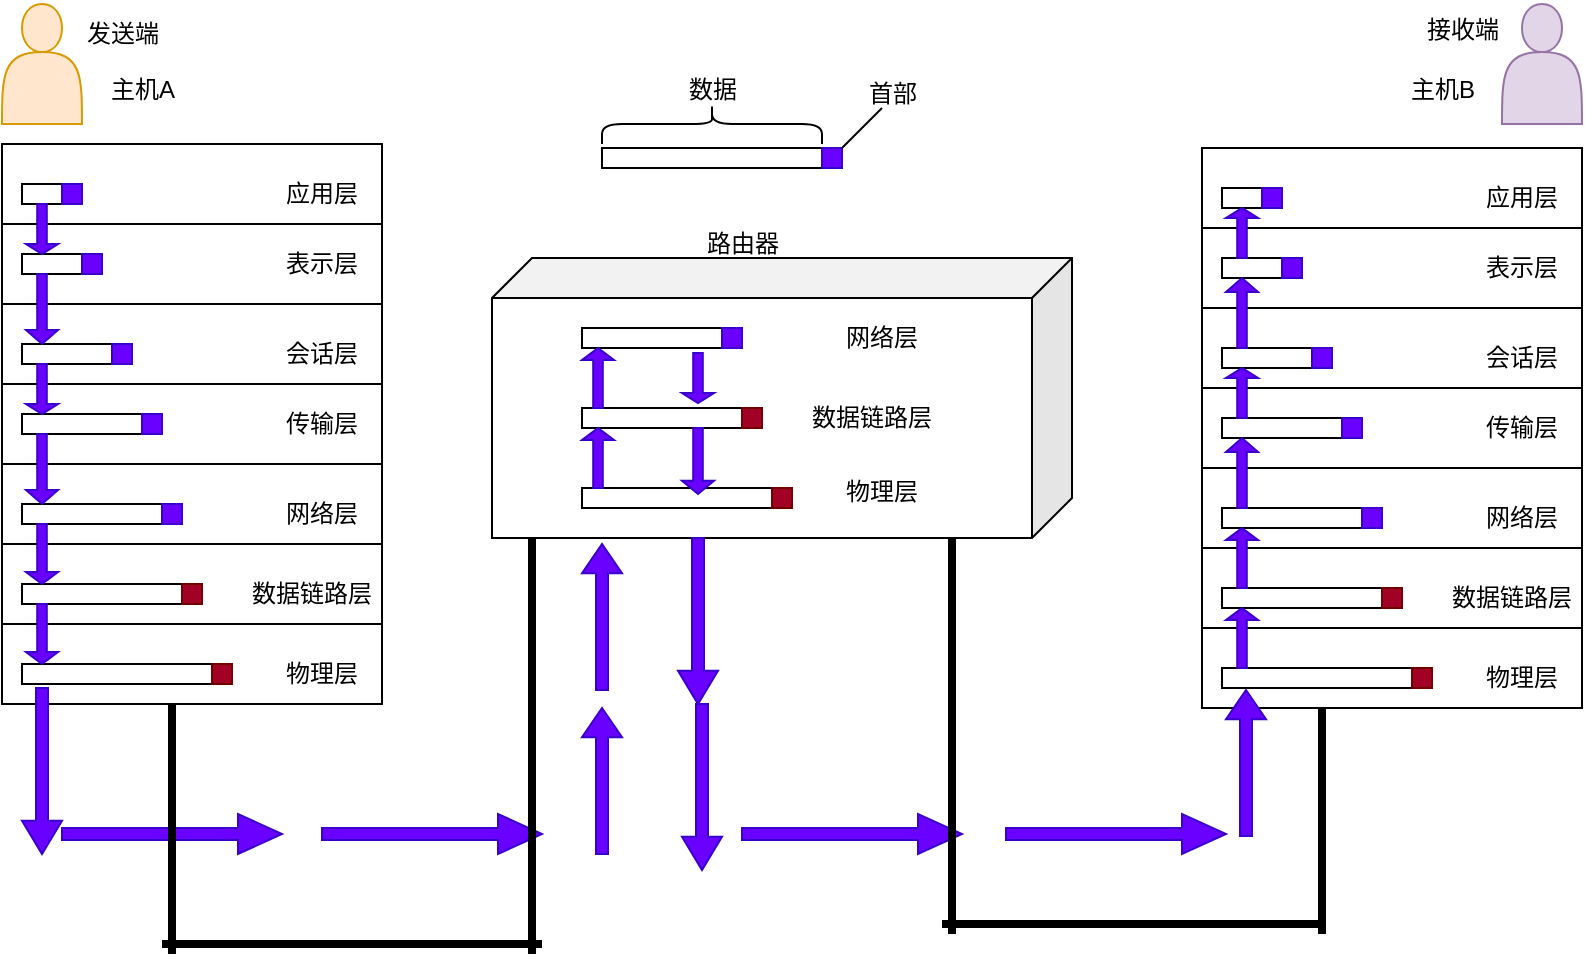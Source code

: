 <mxfile version="21.2.8" type="device">
  <diagram id="oB7OM2gKpSOZqcmazCuE" name="通信与7个分层">
    <mxGraphModel dx="989" dy="577" grid="1" gridSize="10" guides="1" tooltips="1" connect="1" arrows="1" fold="1" page="1" pageScale="1" pageWidth="827" pageHeight="1169" math="0" shadow="0">
      <root>
        <mxCell id="0" />
        <mxCell id="1" parent="0" />
        <mxCell id="QRu2hvFdCfoQnUfMLNNt-1" value="" style="shape=actor;whiteSpace=wrap;html=1;fillColor=#ffe6cc;strokeColor=#d79b00;" vertex="1" parent="1">
          <mxGeometry x="20" y="215" width="40" height="60" as="geometry" />
        </mxCell>
        <mxCell id="QRu2hvFdCfoQnUfMLNNt-2" value="" style="shape=actor;whiteSpace=wrap;html=1;fillColor=#e1d5e7;strokeColor=#9673a6;" vertex="1" parent="1">
          <mxGeometry x="770" y="215" width="40" height="60" as="geometry" />
        </mxCell>
        <mxCell id="QRu2hvFdCfoQnUfMLNNt-3" value="发送端" style="text;html=1;align=center;verticalAlign=middle;resizable=0;points=[];autosize=1;strokeColor=none;fillColor=none;" vertex="1" parent="1">
          <mxGeometry x="50" y="215" width="60" height="30" as="geometry" />
        </mxCell>
        <mxCell id="QRu2hvFdCfoQnUfMLNNt-4" value="主机A" style="text;html=1;align=center;verticalAlign=middle;resizable=0;points=[];autosize=1;strokeColor=none;fillColor=none;" vertex="1" parent="1">
          <mxGeometry x="60" y="243" width="60" height="30" as="geometry" />
        </mxCell>
        <mxCell id="QRu2hvFdCfoQnUfMLNNt-5" value="接收端" style="text;html=1;align=center;verticalAlign=middle;resizable=0;points=[];autosize=1;strokeColor=none;fillColor=none;" vertex="1" parent="1">
          <mxGeometry x="720" y="213" width="60" height="30" as="geometry" />
        </mxCell>
        <mxCell id="QRu2hvFdCfoQnUfMLNNt-6" value="主机B" style="text;html=1;align=center;verticalAlign=middle;resizable=0;points=[];autosize=1;strokeColor=none;fillColor=none;" vertex="1" parent="1">
          <mxGeometry x="710" y="243" width="60" height="30" as="geometry" />
        </mxCell>
        <mxCell id="QRu2hvFdCfoQnUfMLNNt-7" value="" style="shape=table;startSize=0;container=1;collapsible=0;childLayout=tableLayout;fontSize=16;" vertex="1" parent="1">
          <mxGeometry x="20" y="285" width="190" height="280" as="geometry" />
        </mxCell>
        <mxCell id="QRu2hvFdCfoQnUfMLNNt-8" value="" style="shape=tableRow;horizontal=0;startSize=0;swimlaneHead=0;swimlaneBody=0;strokeColor=inherit;top=0;left=0;bottom=0;right=0;collapsible=0;dropTarget=0;fillColor=none;points=[[0,0.5],[1,0.5]];portConstraint=eastwest;fontSize=16;" vertex="1" parent="QRu2hvFdCfoQnUfMLNNt-7">
          <mxGeometry width="190" height="40" as="geometry" />
        </mxCell>
        <mxCell id="QRu2hvFdCfoQnUfMLNNt-9" value="" style="shape=partialRectangle;html=1;whiteSpace=wrap;connectable=0;strokeColor=inherit;overflow=hidden;fillColor=none;top=0;left=0;bottom=0;right=0;pointerEvents=1;fontSize=16;" vertex="1" parent="QRu2hvFdCfoQnUfMLNNt-8">
          <mxGeometry width="190" height="40" as="geometry">
            <mxRectangle width="190" height="40" as="alternateBounds" />
          </mxGeometry>
        </mxCell>
        <mxCell id="QRu2hvFdCfoQnUfMLNNt-12" value="" style="shape=tableRow;horizontal=0;startSize=0;swimlaneHead=0;swimlaneBody=0;strokeColor=inherit;top=0;left=0;bottom=0;right=0;collapsible=0;dropTarget=0;fillColor=none;points=[[0,0.5],[1,0.5]];portConstraint=eastwest;fontSize=16;" vertex="1" parent="QRu2hvFdCfoQnUfMLNNt-7">
          <mxGeometry y="40" width="190" height="40" as="geometry" />
        </mxCell>
        <mxCell id="QRu2hvFdCfoQnUfMLNNt-13" value="" style="shape=partialRectangle;html=1;whiteSpace=wrap;connectable=0;strokeColor=inherit;overflow=hidden;fillColor=none;top=0;left=0;bottom=0;right=0;pointerEvents=1;fontSize=16;" vertex="1" parent="QRu2hvFdCfoQnUfMLNNt-12">
          <mxGeometry width="190" height="40" as="geometry">
            <mxRectangle width="190" height="40" as="alternateBounds" />
          </mxGeometry>
        </mxCell>
        <mxCell id="QRu2hvFdCfoQnUfMLNNt-16" value="" style="shape=tableRow;horizontal=0;startSize=0;swimlaneHead=0;swimlaneBody=0;strokeColor=inherit;top=0;left=0;bottom=0;right=0;collapsible=0;dropTarget=0;fillColor=none;points=[[0,0.5],[1,0.5]];portConstraint=eastwest;fontSize=16;" vertex="1" parent="QRu2hvFdCfoQnUfMLNNt-7">
          <mxGeometry y="80" width="190" height="40" as="geometry" />
        </mxCell>
        <mxCell id="QRu2hvFdCfoQnUfMLNNt-17" value="" style="shape=partialRectangle;html=1;whiteSpace=wrap;connectable=0;strokeColor=inherit;overflow=hidden;fillColor=none;top=0;left=0;bottom=0;right=0;pointerEvents=1;fontSize=16;" vertex="1" parent="QRu2hvFdCfoQnUfMLNNt-16">
          <mxGeometry width="190" height="40" as="geometry">
            <mxRectangle width="190" height="40" as="alternateBounds" />
          </mxGeometry>
        </mxCell>
        <mxCell id="QRu2hvFdCfoQnUfMLNNt-20" style="shape=tableRow;horizontal=0;startSize=0;swimlaneHead=0;swimlaneBody=0;strokeColor=inherit;top=0;left=0;bottom=0;right=0;collapsible=0;dropTarget=0;fillColor=none;points=[[0,0.5],[1,0.5]];portConstraint=eastwest;fontSize=16;" vertex="1" parent="QRu2hvFdCfoQnUfMLNNt-7">
          <mxGeometry y="120" width="190" height="40" as="geometry" />
        </mxCell>
        <mxCell id="QRu2hvFdCfoQnUfMLNNt-21" style="shape=partialRectangle;html=1;whiteSpace=wrap;connectable=0;strokeColor=inherit;overflow=hidden;fillColor=none;top=0;left=0;bottom=0;right=0;pointerEvents=1;fontSize=16;" vertex="1" parent="QRu2hvFdCfoQnUfMLNNt-20">
          <mxGeometry width="190" height="40" as="geometry">
            <mxRectangle width="190" height="40" as="alternateBounds" />
          </mxGeometry>
        </mxCell>
        <mxCell id="QRu2hvFdCfoQnUfMLNNt-22" style="shape=tableRow;horizontal=0;startSize=0;swimlaneHead=0;swimlaneBody=0;strokeColor=inherit;top=0;left=0;bottom=0;right=0;collapsible=0;dropTarget=0;fillColor=none;points=[[0,0.5],[1,0.5]];portConstraint=eastwest;fontSize=16;" vertex="1" parent="QRu2hvFdCfoQnUfMLNNt-7">
          <mxGeometry y="160" width="190" height="40" as="geometry" />
        </mxCell>
        <mxCell id="QRu2hvFdCfoQnUfMLNNt-23" style="shape=partialRectangle;html=1;whiteSpace=wrap;connectable=0;strokeColor=inherit;overflow=hidden;fillColor=none;top=0;left=0;bottom=0;right=0;pointerEvents=1;fontSize=16;" vertex="1" parent="QRu2hvFdCfoQnUfMLNNt-22">
          <mxGeometry width="190" height="40" as="geometry">
            <mxRectangle width="190" height="40" as="alternateBounds" />
          </mxGeometry>
        </mxCell>
        <mxCell id="QRu2hvFdCfoQnUfMLNNt-24" style="shape=tableRow;horizontal=0;startSize=0;swimlaneHead=0;swimlaneBody=0;strokeColor=inherit;top=0;left=0;bottom=0;right=0;collapsible=0;dropTarget=0;fillColor=none;points=[[0,0.5],[1,0.5]];portConstraint=eastwest;fontSize=16;" vertex="1" parent="QRu2hvFdCfoQnUfMLNNt-7">
          <mxGeometry y="200" width="190" height="40" as="geometry" />
        </mxCell>
        <mxCell id="QRu2hvFdCfoQnUfMLNNt-25" style="shape=partialRectangle;html=1;whiteSpace=wrap;connectable=0;strokeColor=inherit;overflow=hidden;fillColor=none;top=0;left=0;bottom=0;right=0;pointerEvents=1;fontSize=16;" vertex="1" parent="QRu2hvFdCfoQnUfMLNNt-24">
          <mxGeometry width="190" height="40" as="geometry">
            <mxRectangle width="190" height="40" as="alternateBounds" />
          </mxGeometry>
        </mxCell>
        <mxCell id="QRu2hvFdCfoQnUfMLNNt-26" style="shape=tableRow;horizontal=0;startSize=0;swimlaneHead=0;swimlaneBody=0;strokeColor=inherit;top=0;left=0;bottom=0;right=0;collapsible=0;dropTarget=0;fillColor=none;points=[[0,0.5],[1,0.5]];portConstraint=eastwest;fontSize=16;" vertex="1" parent="QRu2hvFdCfoQnUfMLNNt-7">
          <mxGeometry y="240" width="190" height="40" as="geometry" />
        </mxCell>
        <mxCell id="QRu2hvFdCfoQnUfMLNNt-27" style="shape=partialRectangle;html=1;whiteSpace=wrap;connectable=0;strokeColor=inherit;overflow=hidden;fillColor=none;top=0;left=0;bottom=0;right=0;pointerEvents=1;fontSize=16;" vertex="1" parent="QRu2hvFdCfoQnUfMLNNt-26">
          <mxGeometry width="190" height="40" as="geometry">
            <mxRectangle width="190" height="40" as="alternateBounds" />
          </mxGeometry>
        </mxCell>
        <mxCell id="QRu2hvFdCfoQnUfMLNNt-43" value="应用层" style="text;html=1;strokeColor=none;fillColor=none;align=center;verticalAlign=middle;whiteSpace=wrap;rounded=0;" vertex="1" parent="1">
          <mxGeometry x="150" y="295" width="60" height="30" as="geometry" />
        </mxCell>
        <mxCell id="QRu2hvFdCfoQnUfMLNNt-45" value="表示层" style="text;html=1;strokeColor=none;fillColor=none;align=center;verticalAlign=middle;whiteSpace=wrap;rounded=0;" vertex="1" parent="1">
          <mxGeometry x="150" y="330" width="60" height="30" as="geometry" />
        </mxCell>
        <mxCell id="QRu2hvFdCfoQnUfMLNNt-46" value="会话层" style="text;html=1;strokeColor=none;fillColor=none;align=center;verticalAlign=middle;whiteSpace=wrap;rounded=0;" vertex="1" parent="1">
          <mxGeometry x="150" y="375" width="60" height="30" as="geometry" />
        </mxCell>
        <mxCell id="QRu2hvFdCfoQnUfMLNNt-47" value="数据链路层" style="text;html=1;strokeColor=none;fillColor=none;align=center;verticalAlign=middle;whiteSpace=wrap;rounded=0;" vertex="1" parent="1">
          <mxGeometry x="140" y="495" width="70" height="30" as="geometry" />
        </mxCell>
        <mxCell id="QRu2hvFdCfoQnUfMLNNt-48" value="传输层" style="text;html=1;strokeColor=none;fillColor=none;align=center;verticalAlign=middle;whiteSpace=wrap;rounded=0;" vertex="1" parent="1">
          <mxGeometry x="150" y="410" width="60" height="30" as="geometry" />
        </mxCell>
        <mxCell id="QRu2hvFdCfoQnUfMLNNt-49" value="网络层" style="text;html=1;strokeColor=none;fillColor=none;align=center;verticalAlign=middle;whiteSpace=wrap;rounded=0;" vertex="1" parent="1">
          <mxGeometry x="150" y="455" width="60" height="30" as="geometry" />
        </mxCell>
        <mxCell id="QRu2hvFdCfoQnUfMLNNt-50" value="物理层" style="text;html=1;strokeColor=none;fillColor=none;align=center;verticalAlign=middle;whiteSpace=wrap;rounded=0;" vertex="1" parent="1">
          <mxGeometry x="150" y="535" width="60" height="30" as="geometry" />
        </mxCell>
        <mxCell id="QRu2hvFdCfoQnUfMLNNt-58" value="" style="rounded=0;whiteSpace=wrap;html=1;" vertex="1" parent="1">
          <mxGeometry x="30" y="305" width="20" height="10" as="geometry" />
        </mxCell>
        <mxCell id="QRu2hvFdCfoQnUfMLNNt-59" value="" style="rounded=0;whiteSpace=wrap;html=1;fillColor=#6a00ff;fontColor=#ffffff;strokeColor=#3700CC;" vertex="1" parent="1">
          <mxGeometry x="50" y="305" width="10" height="10" as="geometry" />
        </mxCell>
        <mxCell id="QRu2hvFdCfoQnUfMLNNt-60" value="" style="rounded=0;whiteSpace=wrap;html=1;" vertex="1" parent="1">
          <mxGeometry x="30" y="340" width="30" height="10" as="geometry" />
        </mxCell>
        <mxCell id="QRu2hvFdCfoQnUfMLNNt-61" value="" style="rounded=0;whiteSpace=wrap;html=1;fillColor=#6a00ff;fontColor=#ffffff;strokeColor=#3700CC;" vertex="1" parent="1">
          <mxGeometry x="60" y="340" width="10" height="10" as="geometry" />
        </mxCell>
        <mxCell id="QRu2hvFdCfoQnUfMLNNt-62" value="" style="rounded=0;whiteSpace=wrap;html=1;" vertex="1" parent="1">
          <mxGeometry x="30" y="385" width="50" height="10" as="geometry" />
        </mxCell>
        <mxCell id="QRu2hvFdCfoQnUfMLNNt-63" value="" style="rounded=0;whiteSpace=wrap;html=1;fillColor=#6a00ff;fontColor=#ffffff;strokeColor=#3700CC;" vertex="1" parent="1">
          <mxGeometry x="75" y="385" width="10" height="10" as="geometry" />
        </mxCell>
        <mxCell id="QRu2hvFdCfoQnUfMLNNt-64" value="" style="rounded=0;whiteSpace=wrap;html=1;" vertex="1" parent="1">
          <mxGeometry x="30" y="420" width="60" height="10" as="geometry" />
        </mxCell>
        <mxCell id="QRu2hvFdCfoQnUfMLNNt-65" value="" style="rounded=0;whiteSpace=wrap;html=1;fillColor=#6a00ff;fontColor=#ffffff;strokeColor=#3700CC;" vertex="1" parent="1">
          <mxGeometry x="90" y="420" width="10" height="10" as="geometry" />
        </mxCell>
        <mxCell id="QRu2hvFdCfoQnUfMLNNt-66" value="" style="rounded=0;whiteSpace=wrap;html=1;" vertex="1" parent="1">
          <mxGeometry x="30" y="465" width="70" height="10" as="geometry" />
        </mxCell>
        <mxCell id="QRu2hvFdCfoQnUfMLNNt-67" value="" style="rounded=0;whiteSpace=wrap;html=1;fillColor=#6a00ff;fontColor=#ffffff;strokeColor=#3700CC;" vertex="1" parent="1">
          <mxGeometry x="100" y="465" width="10" height="10" as="geometry" />
        </mxCell>
        <mxCell id="QRu2hvFdCfoQnUfMLNNt-68" value="" style="rounded=0;whiteSpace=wrap;html=1;" vertex="1" parent="1">
          <mxGeometry x="30" y="505" width="80" height="10" as="geometry" />
        </mxCell>
        <mxCell id="QRu2hvFdCfoQnUfMLNNt-69" value="" style="rounded=0;whiteSpace=wrap;html=1;fillColor=#a20025;fontColor=#ffffff;strokeColor=#6F0000;" vertex="1" parent="1">
          <mxGeometry x="110" y="505" width="10" height="10" as="geometry" />
        </mxCell>
        <mxCell id="QRu2hvFdCfoQnUfMLNNt-70" value="" style="rounded=0;whiteSpace=wrap;html=1;" vertex="1" parent="1">
          <mxGeometry x="30" y="545" width="95" height="10" as="geometry" />
        </mxCell>
        <mxCell id="QRu2hvFdCfoQnUfMLNNt-71" value="" style="rounded=0;whiteSpace=wrap;html=1;fillColor=#a20025;fontColor=#ffffff;strokeColor=#6F0000;" vertex="1" parent="1">
          <mxGeometry x="125" y="545" width="10" height="10" as="geometry" />
        </mxCell>
        <mxCell id="QRu2hvFdCfoQnUfMLNNt-74" value="" style="shape=singleArrow;direction=south;whiteSpace=wrap;html=1;fillColor=#6a00ff;fontColor=#ffffff;strokeColor=#3700CC;" vertex="1" parent="1">
          <mxGeometry x="32" y="315" width="16" height="25" as="geometry" />
        </mxCell>
        <mxCell id="QRu2hvFdCfoQnUfMLNNt-76" value="" style="shape=singleArrow;direction=south;whiteSpace=wrap;html=1;fillColor=#6a00ff;fontColor=#ffffff;strokeColor=#3700CC;" vertex="1" parent="1">
          <mxGeometry x="32" y="350" width="16" height="35" as="geometry" />
        </mxCell>
        <mxCell id="QRu2hvFdCfoQnUfMLNNt-77" value="" style="shape=singleArrow;direction=south;whiteSpace=wrap;html=1;fillColor=#6a00ff;fontColor=#ffffff;strokeColor=#3700CC;" vertex="1" parent="1">
          <mxGeometry x="32" y="395" width="16" height="25" as="geometry" />
        </mxCell>
        <mxCell id="QRu2hvFdCfoQnUfMLNNt-78" value="" style="shape=singleArrow;direction=south;whiteSpace=wrap;html=1;fillColor=#6a00ff;fontColor=#ffffff;strokeColor=#3700CC;" vertex="1" parent="1">
          <mxGeometry x="32" y="430" width="16" height="35" as="geometry" />
        </mxCell>
        <mxCell id="QRu2hvFdCfoQnUfMLNNt-79" value="" style="shape=singleArrow;direction=south;whiteSpace=wrap;html=1;fillColor=#6a00ff;fontColor=#ffffff;strokeColor=#3700CC;" vertex="1" parent="1">
          <mxGeometry x="32" y="475" width="16" height="30" as="geometry" />
        </mxCell>
        <mxCell id="QRu2hvFdCfoQnUfMLNNt-80" value="" style="shape=singleArrow;direction=south;whiteSpace=wrap;html=1;fillColor=#6a00ff;fontColor=#ffffff;strokeColor=#3700CC;" vertex="1" parent="1">
          <mxGeometry x="32" y="515" width="16" height="30" as="geometry" />
        </mxCell>
        <mxCell id="QRu2hvFdCfoQnUfMLNNt-84" value="" style="shape=table;startSize=0;container=1;collapsible=0;childLayout=tableLayout;fontSize=16;" vertex="1" parent="1">
          <mxGeometry x="620" y="287" width="190" height="280" as="geometry" />
        </mxCell>
        <mxCell id="QRu2hvFdCfoQnUfMLNNt-85" value="" style="shape=tableRow;horizontal=0;startSize=0;swimlaneHead=0;swimlaneBody=0;strokeColor=inherit;top=0;left=0;bottom=0;right=0;collapsible=0;dropTarget=0;fillColor=none;points=[[0,0.5],[1,0.5]];portConstraint=eastwest;fontSize=16;" vertex="1" parent="QRu2hvFdCfoQnUfMLNNt-84">
          <mxGeometry width="190" height="40" as="geometry" />
        </mxCell>
        <mxCell id="QRu2hvFdCfoQnUfMLNNt-86" value="" style="shape=partialRectangle;html=1;whiteSpace=wrap;connectable=0;strokeColor=inherit;overflow=hidden;fillColor=none;top=0;left=0;bottom=0;right=0;pointerEvents=1;fontSize=16;" vertex="1" parent="QRu2hvFdCfoQnUfMLNNt-85">
          <mxGeometry width="190" height="40" as="geometry">
            <mxRectangle width="190" height="40" as="alternateBounds" />
          </mxGeometry>
        </mxCell>
        <mxCell id="QRu2hvFdCfoQnUfMLNNt-87" value="" style="shape=tableRow;horizontal=0;startSize=0;swimlaneHead=0;swimlaneBody=0;strokeColor=inherit;top=0;left=0;bottom=0;right=0;collapsible=0;dropTarget=0;fillColor=none;points=[[0,0.5],[1,0.5]];portConstraint=eastwest;fontSize=16;" vertex="1" parent="QRu2hvFdCfoQnUfMLNNt-84">
          <mxGeometry y="40" width="190" height="40" as="geometry" />
        </mxCell>
        <mxCell id="QRu2hvFdCfoQnUfMLNNt-88" value="" style="shape=partialRectangle;html=1;whiteSpace=wrap;connectable=0;strokeColor=inherit;overflow=hidden;fillColor=none;top=0;left=0;bottom=0;right=0;pointerEvents=1;fontSize=16;" vertex="1" parent="QRu2hvFdCfoQnUfMLNNt-87">
          <mxGeometry width="190" height="40" as="geometry">
            <mxRectangle width="190" height="40" as="alternateBounds" />
          </mxGeometry>
        </mxCell>
        <mxCell id="QRu2hvFdCfoQnUfMLNNt-89" value="" style="shape=tableRow;horizontal=0;startSize=0;swimlaneHead=0;swimlaneBody=0;strokeColor=inherit;top=0;left=0;bottom=0;right=0;collapsible=0;dropTarget=0;fillColor=none;points=[[0,0.5],[1,0.5]];portConstraint=eastwest;fontSize=16;" vertex="1" parent="QRu2hvFdCfoQnUfMLNNt-84">
          <mxGeometry y="80" width="190" height="40" as="geometry" />
        </mxCell>
        <mxCell id="QRu2hvFdCfoQnUfMLNNt-90" value="" style="shape=partialRectangle;html=1;whiteSpace=wrap;connectable=0;strokeColor=inherit;overflow=hidden;fillColor=none;top=0;left=0;bottom=0;right=0;pointerEvents=1;fontSize=16;" vertex="1" parent="QRu2hvFdCfoQnUfMLNNt-89">
          <mxGeometry width="190" height="40" as="geometry">
            <mxRectangle width="190" height="40" as="alternateBounds" />
          </mxGeometry>
        </mxCell>
        <mxCell id="QRu2hvFdCfoQnUfMLNNt-91" style="shape=tableRow;horizontal=0;startSize=0;swimlaneHead=0;swimlaneBody=0;strokeColor=inherit;top=0;left=0;bottom=0;right=0;collapsible=0;dropTarget=0;fillColor=none;points=[[0,0.5],[1,0.5]];portConstraint=eastwest;fontSize=16;" vertex="1" parent="QRu2hvFdCfoQnUfMLNNt-84">
          <mxGeometry y="120" width="190" height="40" as="geometry" />
        </mxCell>
        <mxCell id="QRu2hvFdCfoQnUfMLNNt-92" style="shape=partialRectangle;html=1;whiteSpace=wrap;connectable=0;strokeColor=inherit;overflow=hidden;fillColor=none;top=0;left=0;bottom=0;right=0;pointerEvents=1;fontSize=16;" vertex="1" parent="QRu2hvFdCfoQnUfMLNNt-91">
          <mxGeometry width="190" height="40" as="geometry">
            <mxRectangle width="190" height="40" as="alternateBounds" />
          </mxGeometry>
        </mxCell>
        <mxCell id="QRu2hvFdCfoQnUfMLNNt-93" style="shape=tableRow;horizontal=0;startSize=0;swimlaneHead=0;swimlaneBody=0;strokeColor=inherit;top=0;left=0;bottom=0;right=0;collapsible=0;dropTarget=0;fillColor=none;points=[[0,0.5],[1,0.5]];portConstraint=eastwest;fontSize=16;" vertex="1" parent="QRu2hvFdCfoQnUfMLNNt-84">
          <mxGeometry y="160" width="190" height="40" as="geometry" />
        </mxCell>
        <mxCell id="QRu2hvFdCfoQnUfMLNNt-94" style="shape=partialRectangle;html=1;whiteSpace=wrap;connectable=0;strokeColor=inherit;overflow=hidden;fillColor=none;top=0;left=0;bottom=0;right=0;pointerEvents=1;fontSize=16;" vertex="1" parent="QRu2hvFdCfoQnUfMLNNt-93">
          <mxGeometry width="190" height="40" as="geometry">
            <mxRectangle width="190" height="40" as="alternateBounds" />
          </mxGeometry>
        </mxCell>
        <mxCell id="QRu2hvFdCfoQnUfMLNNt-95" style="shape=tableRow;horizontal=0;startSize=0;swimlaneHead=0;swimlaneBody=0;strokeColor=inherit;top=0;left=0;bottom=0;right=0;collapsible=0;dropTarget=0;fillColor=none;points=[[0,0.5],[1,0.5]];portConstraint=eastwest;fontSize=16;" vertex="1" parent="QRu2hvFdCfoQnUfMLNNt-84">
          <mxGeometry y="200" width="190" height="40" as="geometry" />
        </mxCell>
        <mxCell id="QRu2hvFdCfoQnUfMLNNt-96" style="shape=partialRectangle;html=1;whiteSpace=wrap;connectable=0;strokeColor=inherit;overflow=hidden;fillColor=none;top=0;left=0;bottom=0;right=0;pointerEvents=1;fontSize=16;" vertex="1" parent="QRu2hvFdCfoQnUfMLNNt-95">
          <mxGeometry width="190" height="40" as="geometry">
            <mxRectangle width="190" height="40" as="alternateBounds" />
          </mxGeometry>
        </mxCell>
        <mxCell id="QRu2hvFdCfoQnUfMLNNt-97" style="shape=tableRow;horizontal=0;startSize=0;swimlaneHead=0;swimlaneBody=0;strokeColor=inherit;top=0;left=0;bottom=0;right=0;collapsible=0;dropTarget=0;fillColor=none;points=[[0,0.5],[1,0.5]];portConstraint=eastwest;fontSize=16;" vertex="1" parent="QRu2hvFdCfoQnUfMLNNt-84">
          <mxGeometry y="240" width="190" height="40" as="geometry" />
        </mxCell>
        <mxCell id="QRu2hvFdCfoQnUfMLNNt-98" style="shape=partialRectangle;html=1;whiteSpace=wrap;connectable=0;strokeColor=inherit;overflow=hidden;fillColor=none;top=0;left=0;bottom=0;right=0;pointerEvents=1;fontSize=16;" vertex="1" parent="QRu2hvFdCfoQnUfMLNNt-97">
          <mxGeometry width="190" height="40" as="geometry">
            <mxRectangle width="190" height="40" as="alternateBounds" />
          </mxGeometry>
        </mxCell>
        <mxCell id="QRu2hvFdCfoQnUfMLNNt-99" value="应用层" style="text;html=1;strokeColor=none;fillColor=none;align=center;verticalAlign=middle;whiteSpace=wrap;rounded=0;" vertex="1" parent="1">
          <mxGeometry x="750" y="297" width="60" height="30" as="geometry" />
        </mxCell>
        <mxCell id="QRu2hvFdCfoQnUfMLNNt-100" value="表示层" style="text;html=1;strokeColor=none;fillColor=none;align=center;verticalAlign=middle;whiteSpace=wrap;rounded=0;" vertex="1" parent="1">
          <mxGeometry x="750" y="332" width="60" height="30" as="geometry" />
        </mxCell>
        <mxCell id="QRu2hvFdCfoQnUfMLNNt-101" value="会话层" style="text;html=1;strokeColor=none;fillColor=none;align=center;verticalAlign=middle;whiteSpace=wrap;rounded=0;" vertex="1" parent="1">
          <mxGeometry x="750" y="377" width="60" height="30" as="geometry" />
        </mxCell>
        <mxCell id="QRu2hvFdCfoQnUfMLNNt-102" value="数据链路层" style="text;html=1;strokeColor=none;fillColor=none;align=center;verticalAlign=middle;whiteSpace=wrap;rounded=0;" vertex="1" parent="1">
          <mxGeometry x="740" y="497" width="70" height="30" as="geometry" />
        </mxCell>
        <mxCell id="QRu2hvFdCfoQnUfMLNNt-103" value="传输层" style="text;html=1;strokeColor=none;fillColor=none;align=center;verticalAlign=middle;whiteSpace=wrap;rounded=0;" vertex="1" parent="1">
          <mxGeometry x="750" y="412" width="60" height="30" as="geometry" />
        </mxCell>
        <mxCell id="QRu2hvFdCfoQnUfMLNNt-104" value="网络层" style="text;html=1;strokeColor=none;fillColor=none;align=center;verticalAlign=middle;whiteSpace=wrap;rounded=0;" vertex="1" parent="1">
          <mxGeometry x="750" y="457" width="60" height="30" as="geometry" />
        </mxCell>
        <mxCell id="QRu2hvFdCfoQnUfMLNNt-105" value="物理层" style="text;html=1;strokeColor=none;fillColor=none;align=center;verticalAlign=middle;whiteSpace=wrap;rounded=0;" vertex="1" parent="1">
          <mxGeometry x="750" y="537" width="60" height="30" as="geometry" />
        </mxCell>
        <mxCell id="QRu2hvFdCfoQnUfMLNNt-106" value="" style="rounded=0;whiteSpace=wrap;html=1;" vertex="1" parent="1">
          <mxGeometry x="630" y="307" width="20" height="10" as="geometry" />
        </mxCell>
        <mxCell id="QRu2hvFdCfoQnUfMLNNt-107" value="" style="rounded=0;whiteSpace=wrap;html=1;fillColor=#6a00ff;fontColor=#ffffff;strokeColor=#3700CC;" vertex="1" parent="1">
          <mxGeometry x="650" y="307" width="10" height="10" as="geometry" />
        </mxCell>
        <mxCell id="QRu2hvFdCfoQnUfMLNNt-108" value="" style="rounded=0;whiteSpace=wrap;html=1;" vertex="1" parent="1">
          <mxGeometry x="630" y="342" width="30" height="10" as="geometry" />
        </mxCell>
        <mxCell id="QRu2hvFdCfoQnUfMLNNt-109" value="" style="rounded=0;whiteSpace=wrap;html=1;fillColor=#6a00ff;fontColor=#ffffff;strokeColor=#3700CC;" vertex="1" parent="1">
          <mxGeometry x="660" y="342" width="10" height="10" as="geometry" />
        </mxCell>
        <mxCell id="QRu2hvFdCfoQnUfMLNNt-110" value="" style="rounded=0;whiteSpace=wrap;html=1;" vertex="1" parent="1">
          <mxGeometry x="630" y="387" width="50" height="10" as="geometry" />
        </mxCell>
        <mxCell id="QRu2hvFdCfoQnUfMLNNt-111" value="" style="rounded=0;whiteSpace=wrap;html=1;fillColor=#6a00ff;fontColor=#ffffff;strokeColor=#3700CC;" vertex="1" parent="1">
          <mxGeometry x="675" y="387" width="10" height="10" as="geometry" />
        </mxCell>
        <mxCell id="QRu2hvFdCfoQnUfMLNNt-112" value="" style="rounded=0;whiteSpace=wrap;html=1;" vertex="1" parent="1">
          <mxGeometry x="630" y="422" width="60" height="10" as="geometry" />
        </mxCell>
        <mxCell id="QRu2hvFdCfoQnUfMLNNt-113" value="" style="rounded=0;whiteSpace=wrap;html=1;fillColor=#6a00ff;fontColor=#ffffff;strokeColor=#3700CC;" vertex="1" parent="1">
          <mxGeometry x="690" y="422" width="10" height="10" as="geometry" />
        </mxCell>
        <mxCell id="QRu2hvFdCfoQnUfMLNNt-114" value="" style="rounded=0;whiteSpace=wrap;html=1;" vertex="1" parent="1">
          <mxGeometry x="630" y="467" width="70" height="10" as="geometry" />
        </mxCell>
        <mxCell id="QRu2hvFdCfoQnUfMLNNt-115" value="" style="rounded=0;whiteSpace=wrap;html=1;fillColor=#6a00ff;fontColor=#ffffff;strokeColor=#3700CC;" vertex="1" parent="1">
          <mxGeometry x="700" y="467" width="10" height="10" as="geometry" />
        </mxCell>
        <mxCell id="QRu2hvFdCfoQnUfMLNNt-116" value="" style="rounded=0;whiteSpace=wrap;html=1;" vertex="1" parent="1">
          <mxGeometry x="630" y="507" width="80" height="10" as="geometry" />
        </mxCell>
        <mxCell id="QRu2hvFdCfoQnUfMLNNt-117" value="" style="rounded=0;whiteSpace=wrap;html=1;fillColor=#a20025;fontColor=#ffffff;strokeColor=#6F0000;" vertex="1" parent="1">
          <mxGeometry x="710" y="507" width="10" height="10" as="geometry" />
        </mxCell>
        <mxCell id="QRu2hvFdCfoQnUfMLNNt-118" value="" style="rounded=0;whiteSpace=wrap;html=1;" vertex="1" parent="1">
          <mxGeometry x="630" y="547" width="95" height="10" as="geometry" />
        </mxCell>
        <mxCell id="QRu2hvFdCfoQnUfMLNNt-119" value="" style="rounded=0;whiteSpace=wrap;html=1;fillColor=#a20025;fontColor=#ffffff;strokeColor=#6F0000;" vertex="1" parent="1">
          <mxGeometry x="725" y="547" width="10" height="10" as="geometry" />
        </mxCell>
        <mxCell id="QRu2hvFdCfoQnUfMLNNt-120" value="" style="shape=singleArrow;direction=north;whiteSpace=wrap;html=1;fillColor=#6a00ff;fontColor=#ffffff;strokeColor=#3700CC;" vertex="1" parent="1">
          <mxGeometry x="632" y="317" width="16" height="25" as="geometry" />
        </mxCell>
        <mxCell id="QRu2hvFdCfoQnUfMLNNt-121" value="" style="shape=singleArrow;direction=north;whiteSpace=wrap;html=1;fillColor=#6a00ff;fontColor=#ffffff;strokeColor=#3700CC;" vertex="1" parent="1">
          <mxGeometry x="632" y="352" width="16" height="35" as="geometry" />
        </mxCell>
        <mxCell id="QRu2hvFdCfoQnUfMLNNt-122" value="" style="shape=singleArrow;direction=north;whiteSpace=wrap;html=1;fillColor=#6a00ff;fontColor=#ffffff;strokeColor=#3700CC;" vertex="1" parent="1">
          <mxGeometry x="632" y="397" width="16" height="25" as="geometry" />
        </mxCell>
        <mxCell id="QRu2hvFdCfoQnUfMLNNt-123" value="" style="shape=singleArrow;direction=north;whiteSpace=wrap;html=1;fillColor=#6a00ff;fontColor=#ffffff;strokeColor=#3700CC;" vertex="1" parent="1">
          <mxGeometry x="632" y="432" width="16" height="35" as="geometry" />
        </mxCell>
        <mxCell id="QRu2hvFdCfoQnUfMLNNt-124" value="" style="shape=singleArrow;direction=north;whiteSpace=wrap;html=1;fillColor=#6a00ff;fontColor=#ffffff;strokeColor=#3700CC;" vertex="1" parent="1">
          <mxGeometry x="632" y="477" width="16" height="30" as="geometry" />
        </mxCell>
        <mxCell id="QRu2hvFdCfoQnUfMLNNt-125" value="" style="shape=singleArrow;direction=north;whiteSpace=wrap;html=1;fillColor=#6a00ff;fontColor=#ffffff;strokeColor=#3700CC;" vertex="1" parent="1">
          <mxGeometry x="632" y="517" width="16" height="30" as="geometry" />
        </mxCell>
        <mxCell id="QRu2hvFdCfoQnUfMLNNt-126" value="" style="rounded=0;whiteSpace=wrap;html=1;" vertex="1" parent="1">
          <mxGeometry x="320" y="287" width="110" height="10" as="geometry" />
        </mxCell>
        <mxCell id="QRu2hvFdCfoQnUfMLNNt-127" value="" style="rounded=0;whiteSpace=wrap;html=1;fillColor=#6a00ff;fontColor=#ffffff;strokeColor=#3700CC;" vertex="1" parent="1">
          <mxGeometry x="430" y="287" width="10" height="10" as="geometry" />
        </mxCell>
        <mxCell id="QRu2hvFdCfoQnUfMLNNt-128" value="" style="shape=curlyBracket;whiteSpace=wrap;html=1;rounded=1;labelPosition=left;verticalLabelPosition=middle;align=right;verticalAlign=middle;direction=south;" vertex="1" parent="1">
          <mxGeometry x="320" y="265" width="110" height="20" as="geometry" />
        </mxCell>
        <mxCell id="QRu2hvFdCfoQnUfMLNNt-129" value="数据" style="text;html=1;align=center;verticalAlign=middle;resizable=0;points=[];autosize=1;strokeColor=none;fillColor=none;" vertex="1" parent="1">
          <mxGeometry x="350" y="243" width="50" height="30" as="geometry" />
        </mxCell>
        <mxCell id="QRu2hvFdCfoQnUfMLNNt-130" value="首部" style="text;html=1;align=center;verticalAlign=middle;resizable=0;points=[];autosize=1;strokeColor=none;fillColor=none;" vertex="1" parent="1">
          <mxGeometry x="440" y="245" width="50" height="30" as="geometry" />
        </mxCell>
        <mxCell id="QRu2hvFdCfoQnUfMLNNt-131" value="" style="endArrow=none;html=1;rounded=0;" edge="1" parent="1">
          <mxGeometry width="50" height="50" relative="1" as="geometry">
            <mxPoint x="440" y="287" as="sourcePoint" />
            <mxPoint x="460" y="267" as="targetPoint" />
          </mxGeometry>
        </mxCell>
        <mxCell id="QRu2hvFdCfoQnUfMLNNt-132" value="" style="shape=cube;whiteSpace=wrap;html=1;boundedLbl=1;backgroundOutline=1;darkOpacity=0.05;darkOpacity2=0.1;flipH=1;flipV=0;" vertex="1" parent="1">
          <mxGeometry x="265" y="342" width="290" height="140" as="geometry" />
        </mxCell>
        <mxCell id="QRu2hvFdCfoQnUfMLNNt-133" value="路由器" style="text;html=1;align=center;verticalAlign=middle;resizable=0;points=[];autosize=1;strokeColor=none;fillColor=none;" vertex="1" parent="1">
          <mxGeometry x="360" y="320" width="60" height="30" as="geometry" />
        </mxCell>
        <mxCell id="QRu2hvFdCfoQnUfMLNNt-134" style="shape=tableRow;horizontal=0;startSize=0;swimlaneHead=0;swimlaneBody=0;strokeColor=inherit;top=0;left=0;bottom=0;right=0;collapsible=0;dropTarget=0;fillColor=none;points=[[0,0.5],[1,0.5]];portConstraint=eastwest;fontSize=16;" vertex="1" parent="1">
          <mxGeometry x="300" y="357" width="190" height="40" as="geometry" />
        </mxCell>
        <mxCell id="QRu2hvFdCfoQnUfMLNNt-135" style="shape=partialRectangle;html=1;whiteSpace=wrap;connectable=0;strokeColor=inherit;overflow=hidden;fillColor=none;top=0;left=0;bottom=0;right=0;pointerEvents=1;fontSize=16;" vertex="1" parent="QRu2hvFdCfoQnUfMLNNt-134">
          <mxGeometry width="190" height="40" as="geometry">
            <mxRectangle width="190" height="40" as="alternateBounds" />
          </mxGeometry>
        </mxCell>
        <mxCell id="QRu2hvFdCfoQnUfMLNNt-136" style="shape=tableRow;horizontal=0;startSize=0;swimlaneHead=0;swimlaneBody=0;strokeColor=inherit;top=0;left=0;bottom=0;right=0;collapsible=0;dropTarget=0;fillColor=none;points=[[0,0.5],[1,0.5]];portConstraint=eastwest;fontSize=16;" vertex="1" parent="1">
          <mxGeometry x="300" y="397" width="190" height="40" as="geometry" />
        </mxCell>
        <mxCell id="QRu2hvFdCfoQnUfMLNNt-137" style="shape=partialRectangle;html=1;whiteSpace=wrap;connectable=0;strokeColor=inherit;overflow=hidden;fillColor=none;top=0;left=0;bottom=0;right=0;pointerEvents=1;fontSize=16;" vertex="1" parent="QRu2hvFdCfoQnUfMLNNt-136">
          <mxGeometry width="190" height="40" as="geometry">
            <mxRectangle width="190" height="40" as="alternateBounds" />
          </mxGeometry>
        </mxCell>
        <mxCell id="QRu2hvFdCfoQnUfMLNNt-138" style="shape=tableRow;horizontal=0;startSize=0;swimlaneHead=0;swimlaneBody=0;strokeColor=inherit;top=0;left=0;bottom=0;right=0;collapsible=0;dropTarget=0;fillColor=none;points=[[0,0.5],[1,0.5]];portConstraint=eastwest;fontSize=16;" vertex="1" parent="1">
          <mxGeometry x="300" y="437" width="190" height="40" as="geometry" />
        </mxCell>
        <mxCell id="QRu2hvFdCfoQnUfMLNNt-139" style="shape=partialRectangle;html=1;whiteSpace=wrap;connectable=0;strokeColor=inherit;overflow=hidden;fillColor=none;top=0;left=0;bottom=0;right=0;pointerEvents=1;fontSize=16;" vertex="1" parent="QRu2hvFdCfoQnUfMLNNt-138">
          <mxGeometry width="190" height="40" as="geometry">
            <mxRectangle width="190" height="40" as="alternateBounds" />
          </mxGeometry>
        </mxCell>
        <mxCell id="QRu2hvFdCfoQnUfMLNNt-140" value="数据链路层" style="text;html=1;strokeColor=none;fillColor=none;align=center;verticalAlign=middle;whiteSpace=wrap;rounded=0;" vertex="1" parent="1">
          <mxGeometry x="420" y="407" width="70" height="30" as="geometry" />
        </mxCell>
        <mxCell id="QRu2hvFdCfoQnUfMLNNt-141" value="网络层" style="text;html=1;strokeColor=none;fillColor=none;align=center;verticalAlign=middle;whiteSpace=wrap;rounded=0;" vertex="1" parent="1">
          <mxGeometry x="430" y="367" width="60" height="30" as="geometry" />
        </mxCell>
        <mxCell id="QRu2hvFdCfoQnUfMLNNt-142" value="物理层" style="text;html=1;strokeColor=none;fillColor=none;align=center;verticalAlign=middle;whiteSpace=wrap;rounded=0;" vertex="1" parent="1">
          <mxGeometry x="430" y="447" width="60" height="23" as="geometry" />
        </mxCell>
        <mxCell id="QRu2hvFdCfoQnUfMLNNt-143" value="" style="rounded=0;whiteSpace=wrap;html=1;" vertex="1" parent="1">
          <mxGeometry x="310" y="377" width="70" height="10" as="geometry" />
        </mxCell>
        <mxCell id="QRu2hvFdCfoQnUfMLNNt-144" value="" style="rounded=0;whiteSpace=wrap;html=1;fillColor=#6a00ff;fontColor=#ffffff;strokeColor=#3700CC;" vertex="1" parent="1">
          <mxGeometry x="380" y="377" width="10" height="10" as="geometry" />
        </mxCell>
        <mxCell id="QRu2hvFdCfoQnUfMLNNt-145" value="" style="rounded=0;whiteSpace=wrap;html=1;" vertex="1" parent="1">
          <mxGeometry x="310" y="417" width="80" height="10" as="geometry" />
        </mxCell>
        <mxCell id="QRu2hvFdCfoQnUfMLNNt-146" value="" style="rounded=0;whiteSpace=wrap;html=1;fillColor=#a20025;fontColor=#ffffff;strokeColor=#6F0000;" vertex="1" parent="1">
          <mxGeometry x="390" y="417" width="10" height="10" as="geometry" />
        </mxCell>
        <mxCell id="QRu2hvFdCfoQnUfMLNNt-147" value="" style="rounded=0;whiteSpace=wrap;html=1;" vertex="1" parent="1">
          <mxGeometry x="310" y="457" width="95" height="10" as="geometry" />
        </mxCell>
        <mxCell id="QRu2hvFdCfoQnUfMLNNt-148" value="" style="rounded=0;whiteSpace=wrap;html=1;fillColor=#a20025;fontColor=#ffffff;strokeColor=#6F0000;" vertex="1" parent="1">
          <mxGeometry x="405" y="457" width="10" height="10" as="geometry" />
        </mxCell>
        <mxCell id="QRu2hvFdCfoQnUfMLNNt-155" value="" style="shape=singleArrow;direction=south;whiteSpace=wrap;html=1;fillColor=#6a00ff;fontColor=#ffffff;strokeColor=#3700CC;" vertex="1" parent="1">
          <mxGeometry x="30" y="557" width="20" height="83" as="geometry" />
        </mxCell>
        <mxCell id="QRu2hvFdCfoQnUfMLNNt-156" value="" style="shape=singleArrow;whiteSpace=wrap;html=1;fillColor=#6a00ff;fontColor=#ffffff;strokeColor=#3700CC;" vertex="1" parent="1">
          <mxGeometry x="50" y="620" width="110" height="20" as="geometry" />
        </mxCell>
        <mxCell id="QRu2hvFdCfoQnUfMLNNt-157" value="" style="shape=singleArrow;whiteSpace=wrap;html=1;fillColor=#6a00ff;fontColor=#ffffff;strokeColor=#3700CC;" vertex="1" parent="1">
          <mxGeometry x="180" y="620" width="110" height="20" as="geometry" />
        </mxCell>
        <mxCell id="QRu2hvFdCfoQnUfMLNNt-158" value="" style="shape=singleArrow;direction=north;whiteSpace=wrap;html=1;fillColor=#6a00ff;fontColor=#ffffff;strokeColor=#3700CC;" vertex="1" parent="1">
          <mxGeometry x="310" y="485" width="20" height="73" as="geometry" />
        </mxCell>
        <mxCell id="QRu2hvFdCfoQnUfMLNNt-159" value="" style="shape=singleArrow;direction=north;whiteSpace=wrap;html=1;fillColor=#6a00ff;fontColor=#ffffff;strokeColor=#3700CC;" vertex="1" parent="1">
          <mxGeometry x="310" y="567" width="20" height="73" as="geometry" />
        </mxCell>
        <mxCell id="QRu2hvFdCfoQnUfMLNNt-160" value="" style="shape=singleArrow;direction=north;whiteSpace=wrap;html=1;fillColor=#6a00ff;fontColor=#ffffff;strokeColor=#3700CC;" vertex="1" parent="1">
          <mxGeometry x="310" y="427" width="16" height="30" as="geometry" />
        </mxCell>
        <mxCell id="QRu2hvFdCfoQnUfMLNNt-161" value="" style="shape=singleArrow;direction=north;whiteSpace=wrap;html=1;fillColor=#6a00ff;fontColor=#ffffff;strokeColor=#3700CC;" vertex="1" parent="1">
          <mxGeometry x="310" y="387" width="16" height="30" as="geometry" />
        </mxCell>
        <mxCell id="QRu2hvFdCfoQnUfMLNNt-163" value="" style="shape=singleArrow;direction=south;whiteSpace=wrap;html=1;fillColor=#6a00ff;fontColor=#ffffff;strokeColor=#3700CC;" vertex="1" parent="1">
          <mxGeometry x="360" y="389.5" width="16" height="25" as="geometry" />
        </mxCell>
        <mxCell id="QRu2hvFdCfoQnUfMLNNt-164" value="" style="shape=singleArrow;direction=south;whiteSpace=wrap;html=1;fillColor=#6a00ff;fontColor=#ffffff;strokeColor=#3700CC;" vertex="1" parent="1">
          <mxGeometry x="360" y="427" width="16" height="33" as="geometry" />
        </mxCell>
        <mxCell id="QRu2hvFdCfoQnUfMLNNt-165" value="" style="shape=singleArrow;direction=south;whiteSpace=wrap;html=1;fillColor=#6a00ff;fontColor=#ffffff;strokeColor=#3700CC;" vertex="1" parent="1">
          <mxGeometry x="358" y="482" width="20" height="83" as="geometry" />
        </mxCell>
        <mxCell id="QRu2hvFdCfoQnUfMLNNt-166" value="" style="shape=singleArrow;direction=south;whiteSpace=wrap;html=1;fillColor=#6a00ff;fontColor=#ffffff;strokeColor=#3700CC;" vertex="1" parent="1">
          <mxGeometry x="360" y="565" width="20" height="83" as="geometry" />
        </mxCell>
        <mxCell id="QRu2hvFdCfoQnUfMLNNt-167" value="" style="shape=singleArrow;whiteSpace=wrap;html=1;fillColor=#6a00ff;fontColor=#ffffff;strokeColor=#3700CC;" vertex="1" parent="1">
          <mxGeometry x="390" y="620" width="110" height="20" as="geometry" />
        </mxCell>
        <mxCell id="QRu2hvFdCfoQnUfMLNNt-168" value="" style="shape=singleArrow;whiteSpace=wrap;html=1;fillColor=#6a00ff;fontColor=#ffffff;strokeColor=#3700CC;" vertex="1" parent="1">
          <mxGeometry x="522" y="620" width="110" height="20" as="geometry" />
        </mxCell>
        <mxCell id="QRu2hvFdCfoQnUfMLNNt-169" value="" style="shape=singleArrow;direction=north;whiteSpace=wrap;html=1;fillColor=#6a00ff;fontColor=#ffffff;strokeColor=#3700CC;" vertex="1" parent="1">
          <mxGeometry x="632" y="558" width="20" height="73" as="geometry" />
        </mxCell>
        <mxCell id="QRu2hvFdCfoQnUfMLNNt-172" value="" style="line;strokeWidth=4;direction=south;html=1;perimeter=backbonePerimeter;points=[];outlineConnect=0;" vertex="1" parent="1">
          <mxGeometry x="100" y="565" width="10" height="125" as="geometry" />
        </mxCell>
        <mxCell id="QRu2hvFdCfoQnUfMLNNt-173" value="" style="line;strokeWidth=4;direction=west;html=1;perimeter=backbonePerimeter;points=[];outlineConnect=0;" vertex="1" parent="1">
          <mxGeometry x="100" y="680" width="190" height="10" as="geometry" />
        </mxCell>
        <mxCell id="QRu2hvFdCfoQnUfMLNNt-174" value="" style="line;strokeWidth=4;direction=south;html=1;perimeter=backbonePerimeter;points=[];outlineConnect=0;" vertex="1" parent="1">
          <mxGeometry x="280" y="482" width="10" height="208" as="geometry" />
        </mxCell>
        <mxCell id="QRu2hvFdCfoQnUfMLNNt-175" value="" style="line;strokeWidth=4;direction=south;html=1;perimeter=backbonePerimeter;points=[];outlineConnect=0;" vertex="1" parent="1">
          <mxGeometry x="490" y="482" width="10" height="198" as="geometry" />
        </mxCell>
        <mxCell id="QRu2hvFdCfoQnUfMLNNt-176" value="" style="line;strokeWidth=4;direction=west;html=1;perimeter=backbonePerimeter;points=[];outlineConnect=0;" vertex="1" parent="1">
          <mxGeometry x="490" y="670" width="190" height="10" as="geometry" />
        </mxCell>
        <mxCell id="QRu2hvFdCfoQnUfMLNNt-177" value="" style="line;strokeWidth=4;direction=south;html=1;perimeter=backbonePerimeter;points=[];outlineConnect=0;" vertex="1" parent="1">
          <mxGeometry x="675" y="567" width="10" height="113" as="geometry" />
        </mxCell>
      </root>
    </mxGraphModel>
  </diagram>
</mxfile>
